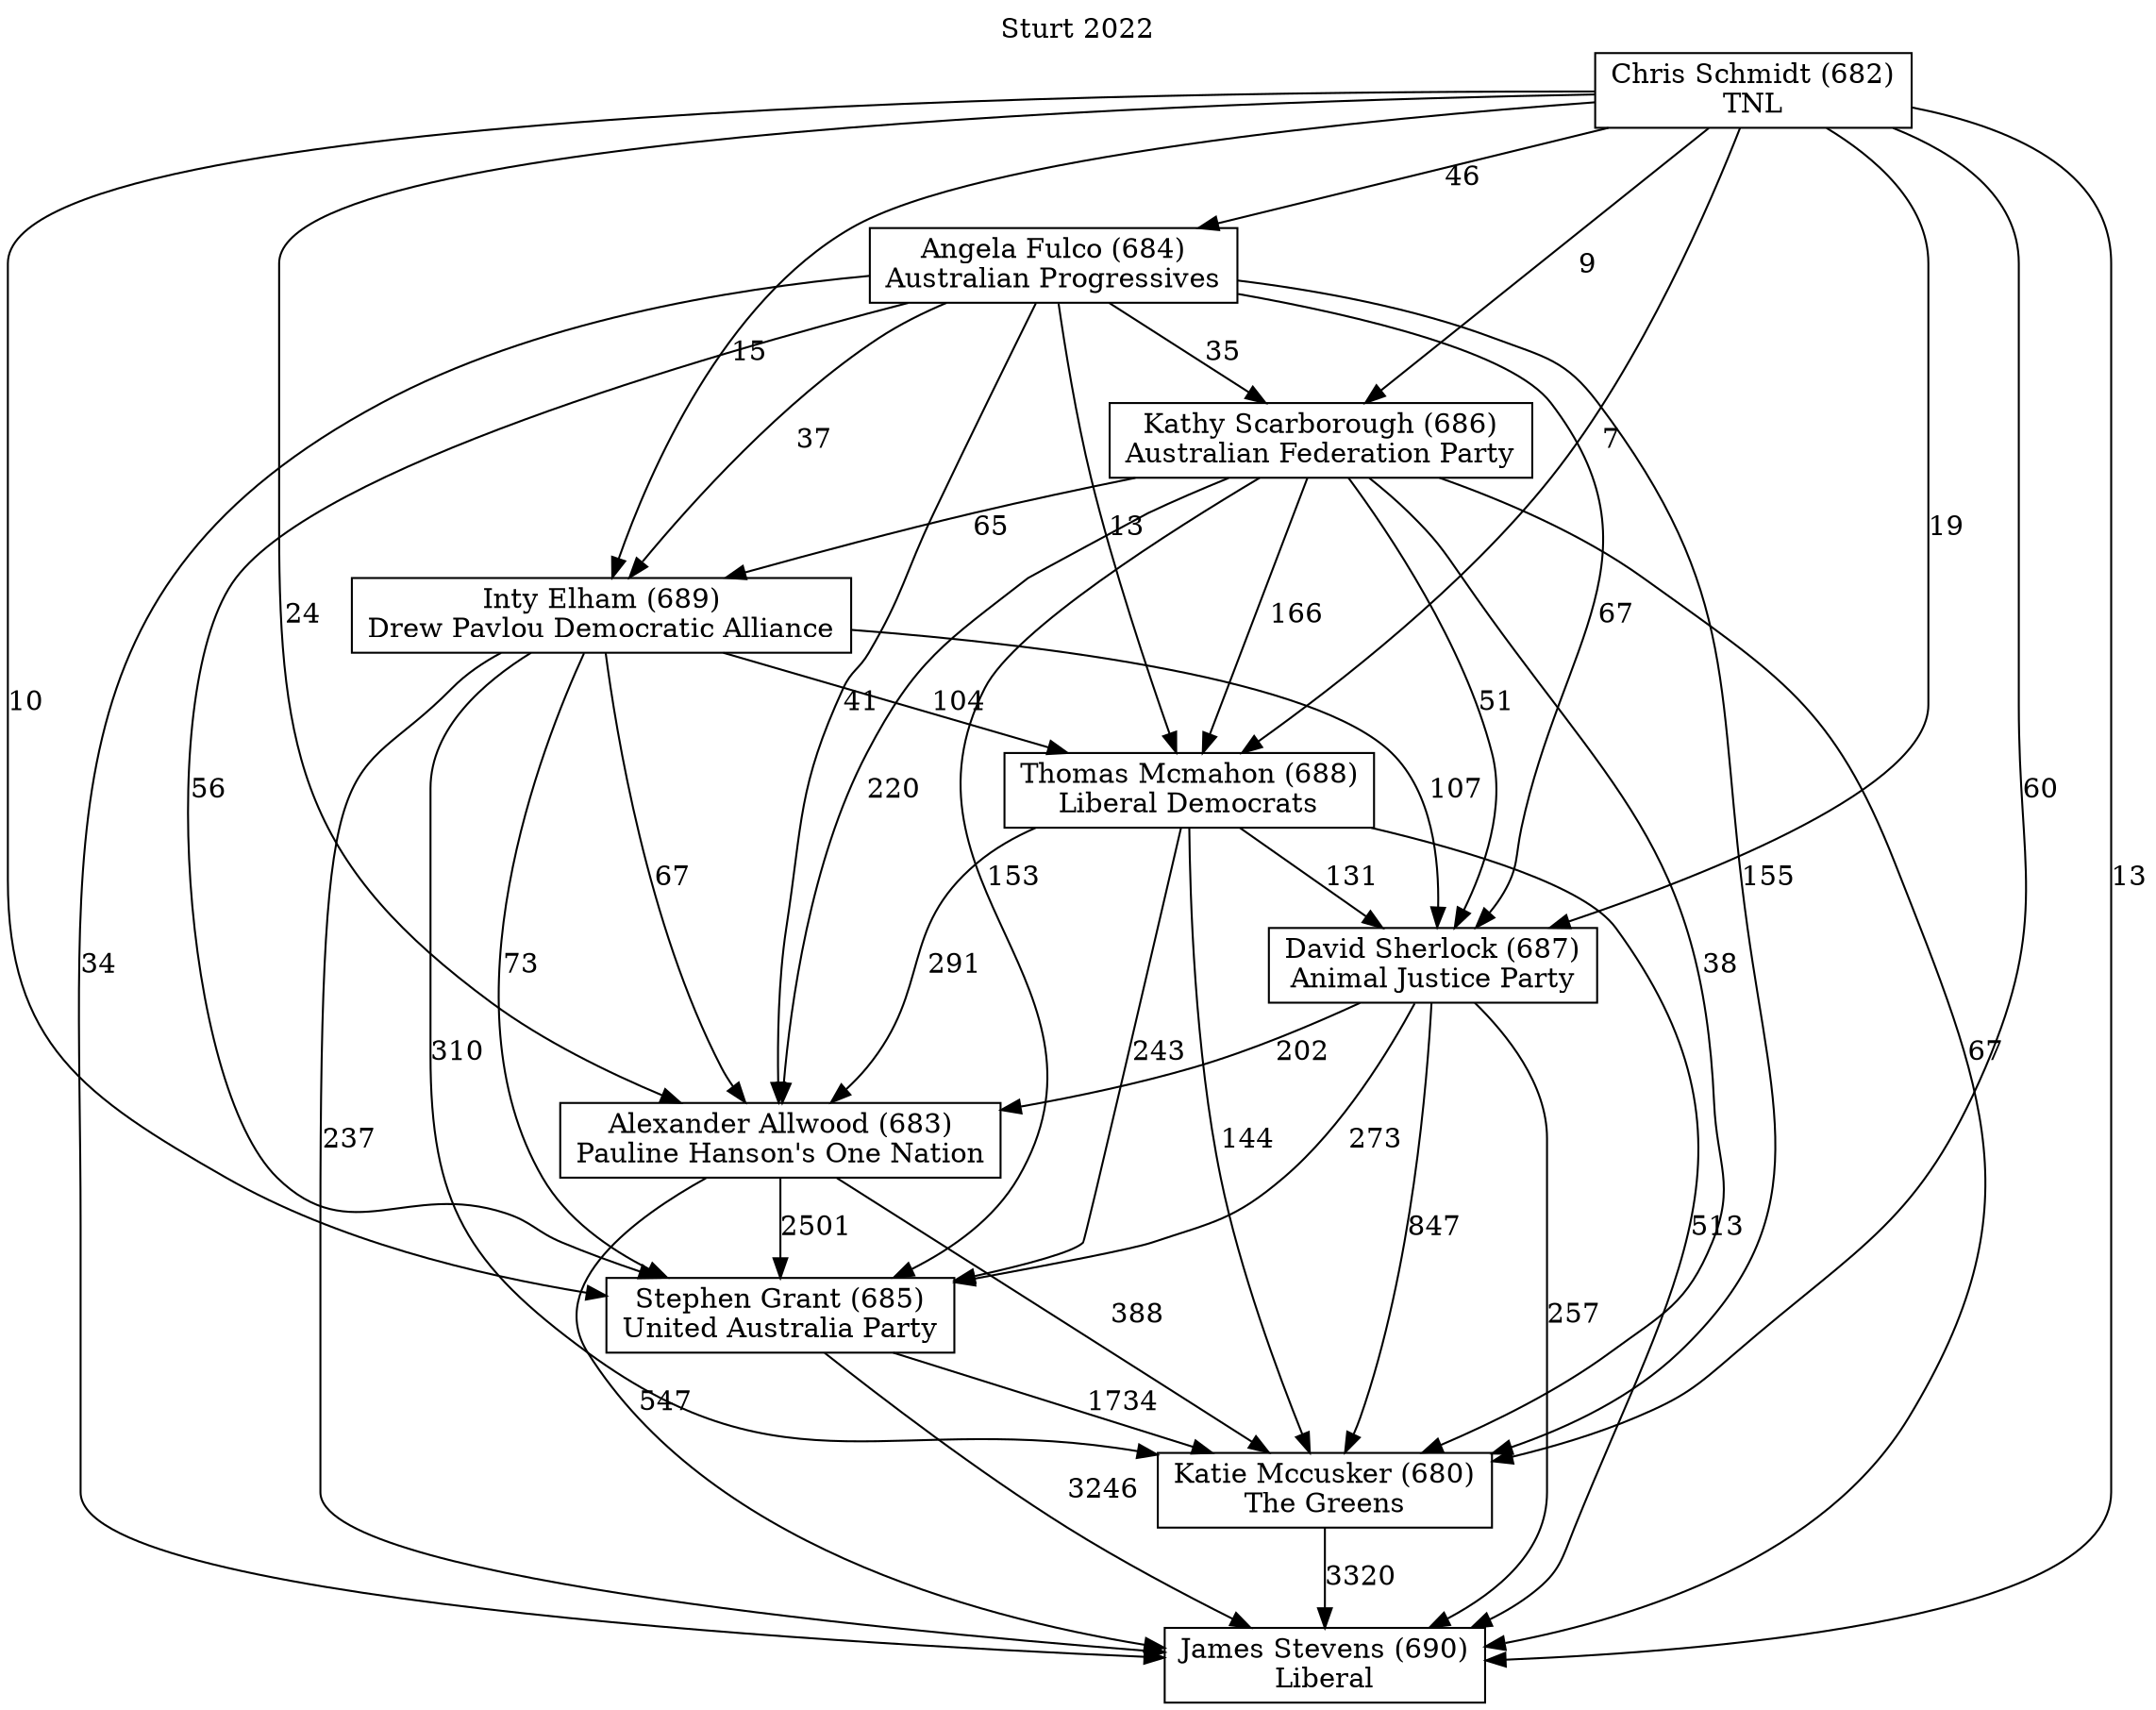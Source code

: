 // House preference flow
digraph "James Stevens (690)_Sturt_2022" {
	graph [label="Sturt 2022" labelloc=t mclimit=10]
	node [shape=box]
	"James Stevens (690)" [label="James Stevens (690)
Liberal"]
	"Katie Mccusker (680)" [label="Katie Mccusker (680)
The Greens"]
	"Stephen Grant (685)" [label="Stephen Grant (685)
United Australia Party"]
	"Alexander Allwood (683)" [label="Alexander Allwood (683)
Pauline Hanson's One Nation"]
	"David Sherlock (687)" [label="David Sherlock (687)
Animal Justice Party"]
	"Thomas Mcmahon (688)" [label="Thomas Mcmahon (688)
Liberal Democrats"]
	"Inty Elham (689)" [label="Inty Elham (689)
Drew Pavlou Democratic Alliance"]
	"Kathy Scarborough (686)" [label="Kathy Scarborough (686)
Australian Federation Party"]
	"Angela Fulco (684)" [label="Angela Fulco (684)
Australian Progressives"]
	"Chris Schmidt (682)" [label="Chris Schmidt (682)
TNL"]
	"Katie Mccusker (680)" -> "James Stevens (690)" [label=3320]
	"Stephen Grant (685)" -> "Katie Mccusker (680)" [label=1734]
	"Alexander Allwood (683)" -> "Stephen Grant (685)" [label=2501]
	"David Sherlock (687)" -> "Alexander Allwood (683)" [label=202]
	"Thomas Mcmahon (688)" -> "David Sherlock (687)" [label=131]
	"Inty Elham (689)" -> "Thomas Mcmahon (688)" [label=104]
	"Kathy Scarborough (686)" -> "Inty Elham (689)" [label=65]
	"Angela Fulco (684)" -> "Kathy Scarborough (686)" [label=35]
	"Chris Schmidt (682)" -> "Angela Fulco (684)" [label=46]
	"Stephen Grant (685)" -> "James Stevens (690)" [label=3246]
	"Alexander Allwood (683)" -> "James Stevens (690)" [label=547]
	"David Sherlock (687)" -> "James Stevens (690)" [label=257]
	"Thomas Mcmahon (688)" -> "James Stevens (690)" [label=513]
	"Inty Elham (689)" -> "James Stevens (690)" [label=237]
	"Kathy Scarborough (686)" -> "James Stevens (690)" [label=67]
	"Angela Fulco (684)" -> "James Stevens (690)" [label=34]
	"Chris Schmidt (682)" -> "James Stevens (690)" [label=13]
	"Chris Schmidt (682)" -> "Kathy Scarborough (686)" [label=9]
	"Angela Fulco (684)" -> "Inty Elham (689)" [label=37]
	"Chris Schmidt (682)" -> "Inty Elham (689)" [label=15]
	"Kathy Scarborough (686)" -> "Thomas Mcmahon (688)" [label=166]
	"Angela Fulco (684)" -> "Thomas Mcmahon (688)" [label=13]
	"Chris Schmidt (682)" -> "Thomas Mcmahon (688)" [label=7]
	"Inty Elham (689)" -> "David Sherlock (687)" [label=107]
	"Kathy Scarborough (686)" -> "David Sherlock (687)" [label=51]
	"Angela Fulco (684)" -> "David Sherlock (687)" [label=67]
	"Chris Schmidt (682)" -> "David Sherlock (687)" [label=19]
	"Thomas Mcmahon (688)" -> "Alexander Allwood (683)" [label=291]
	"Inty Elham (689)" -> "Alexander Allwood (683)" [label=67]
	"Kathy Scarborough (686)" -> "Alexander Allwood (683)" [label=220]
	"Angela Fulco (684)" -> "Alexander Allwood (683)" [label=41]
	"Chris Schmidt (682)" -> "Alexander Allwood (683)" [label=24]
	"David Sherlock (687)" -> "Stephen Grant (685)" [label=273]
	"Thomas Mcmahon (688)" -> "Stephen Grant (685)" [label=243]
	"Inty Elham (689)" -> "Stephen Grant (685)" [label=73]
	"Kathy Scarborough (686)" -> "Stephen Grant (685)" [label=153]
	"Angela Fulco (684)" -> "Stephen Grant (685)" [label=56]
	"Chris Schmidt (682)" -> "Stephen Grant (685)" [label=10]
	"Alexander Allwood (683)" -> "Katie Mccusker (680)" [label=388]
	"David Sherlock (687)" -> "Katie Mccusker (680)" [label=847]
	"Thomas Mcmahon (688)" -> "Katie Mccusker (680)" [label=144]
	"Inty Elham (689)" -> "Katie Mccusker (680)" [label=310]
	"Kathy Scarborough (686)" -> "Katie Mccusker (680)" [label=38]
	"Angela Fulco (684)" -> "Katie Mccusker (680)" [label=155]
	"Chris Schmidt (682)" -> "Katie Mccusker (680)" [label=60]
}

